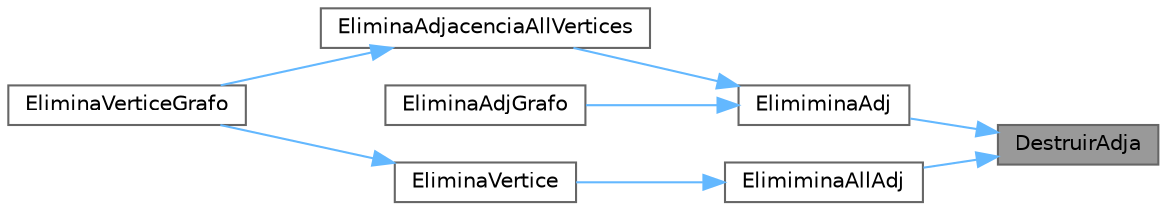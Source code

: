 digraph "DestruirAdja"
{
 // LATEX_PDF_SIZE
  bgcolor="transparent";
  edge [fontname=Helvetica,fontsize=10,labelfontname=Helvetica,labelfontsize=10];
  node [fontname=Helvetica,fontsize=10,shape=box,height=0.2,width=0.4];
  rankdir="RL";
  Node1 [id="Node000001",label="DestruirAdja",height=0.2,width=0.4,color="gray40", fillcolor="grey60", style="filled", fontcolor="black",tooltip=" "];
  Node1 -> Node2 [id="edge8_Node000001_Node000002",dir="back",color="steelblue1",style="solid",tooltip=" "];
  Node2 [id="Node000002",label="ElimiminaAdj",height=0.2,width=0.4,color="grey40", fillcolor="white", style="filled",URL="$_adjacencia_8c.html#a531c8b1dad9febcf52d3769ac221bcfe",tooltip=" "];
  Node2 -> Node3 [id="edge9_Node000002_Node000003",dir="back",color="steelblue1",style="solid",tooltip=" "];
  Node3 [id="Node000003",label="EliminaAdjacenciaAllVertices",height=0.2,width=0.4,color="grey40", fillcolor="white", style="filled",URL="$_vertice_8c.html#a876f9d345fc076332e36433bb4e0fd1a",tooltip=" "];
  Node3 -> Node4 [id="edge10_Node000003_Node000004",dir="back",color="steelblue1",style="solid",tooltip=" "];
  Node4 [id="Node000004",label="EliminaVerticeGrafo",height=0.2,width=0.4,color="grey40", fillcolor="white", style="filled",URL="$_vertice_8c.html#afca57fe820c774993f36e97a78b3a9f4",tooltip=" "];
  Node2 -> Node5 [id="edge11_Node000002_Node000005",dir="back",color="steelblue1",style="solid",tooltip=" "];
  Node5 [id="Node000005",label="EliminaAdjGrafo",height=0.2,width=0.4,color="grey40", fillcolor="white", style="filled",URL="$_adjacencia_8c.html#adb2eb4386bc8bc9d2d5a05351187e851",tooltip=" "];
  Node1 -> Node6 [id="edge12_Node000001_Node000006",dir="back",color="steelblue1",style="solid",tooltip=" "];
  Node6 [id="Node000006",label="ElimiminaAllAdj",height=0.2,width=0.4,color="grey40", fillcolor="white", style="filled",URL="$_adjacencia_8c.html#acd9a773da1b59eaefe859cf66590753e",tooltip=" "];
  Node6 -> Node7 [id="edge13_Node000006_Node000007",dir="back",color="steelblue1",style="solid",tooltip=" "];
  Node7 [id="Node000007",label="EliminaVertice",height=0.2,width=0.4,color="grey40", fillcolor="white", style="filled",URL="$_vertice_8c.html#ab0e47318f0b8df0284996bdbcb1a3af9",tooltip=" "];
  Node7 -> Node4 [id="edge14_Node000007_Node000004",dir="back",color="steelblue1",style="solid",tooltip=" "];
}
